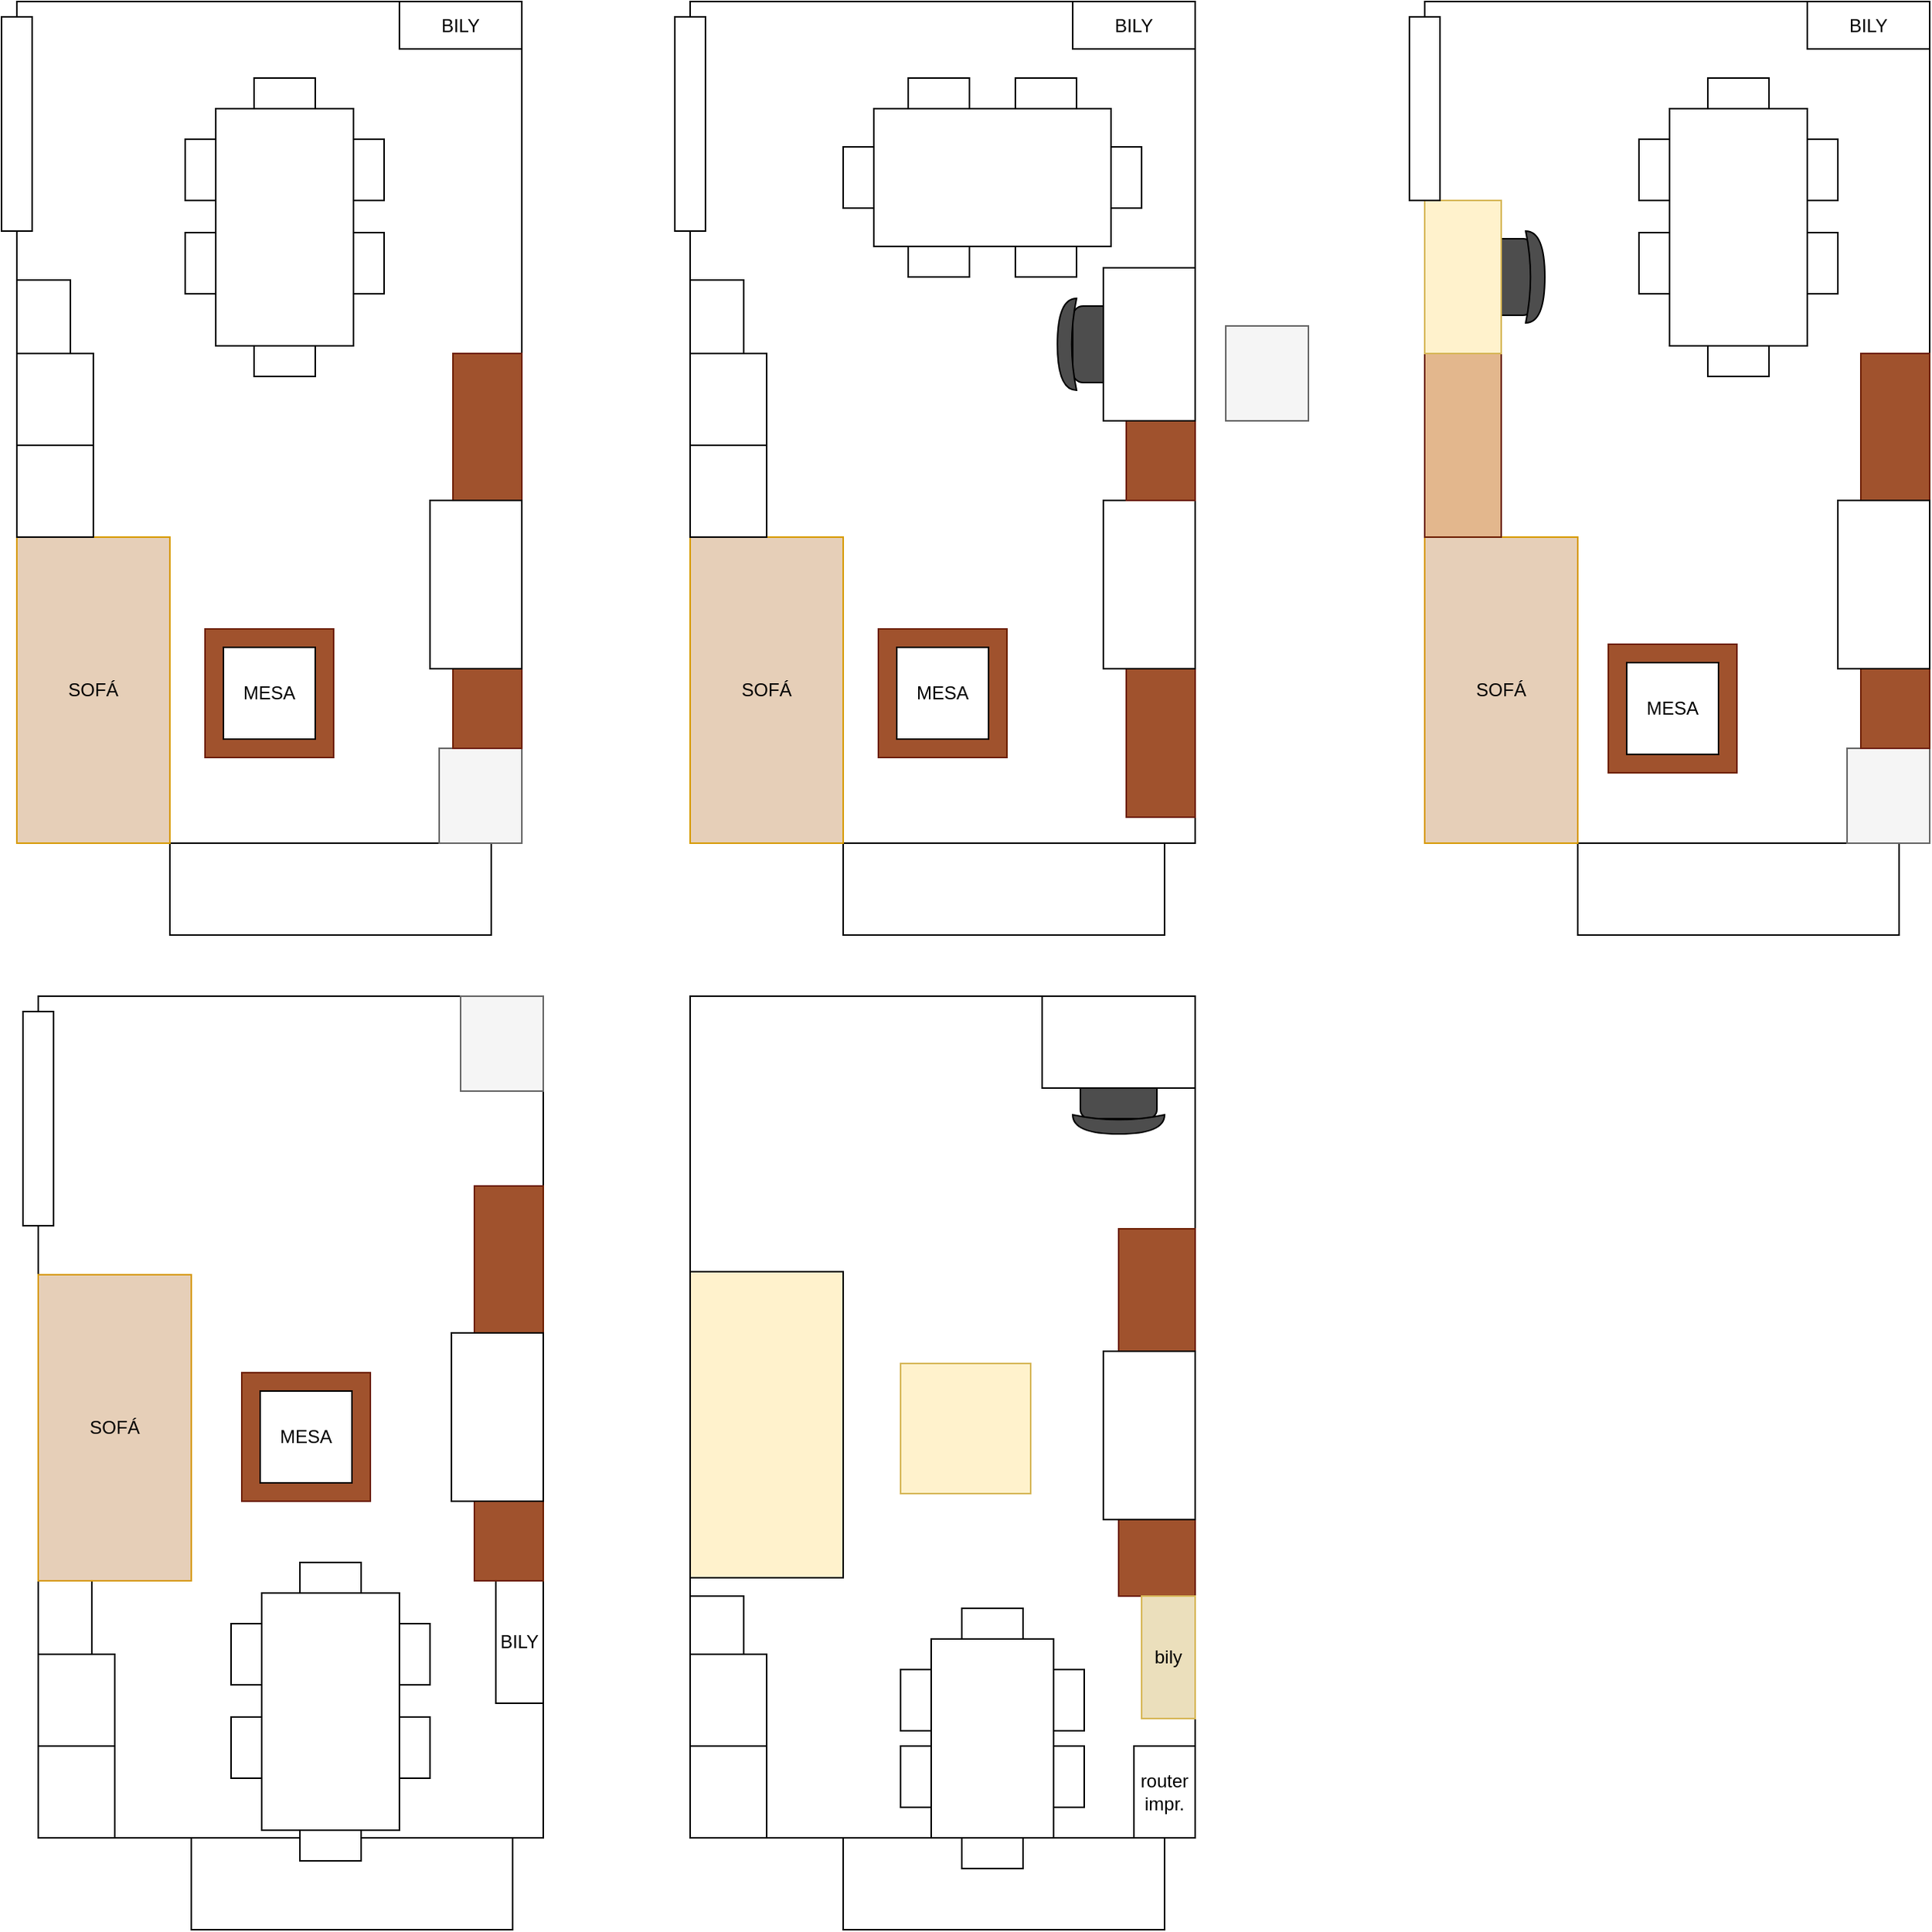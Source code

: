<mxfile version="24.7.12">
  <diagram name="Página-1" id="tUIyZpvcqva7uJNwnDa1">
    <mxGraphModel dx="1594" dy="1951" grid="1" gridSize="10" guides="1" tooltips="1" connect="1" arrows="1" fold="1" page="1" pageScale="1" pageWidth="827" pageHeight="1169" math="0" shadow="0">
      <root>
        <mxCell id="0" />
        <mxCell id="1" parent="0" />
        <mxCell id="8FYOe7-dqjDKeQ7PR2in-4" value="" style="group" parent="1" vertex="1" connectable="0">
          <mxGeometry x="510" y="-470" width="330" height="610" as="geometry" />
        </mxCell>
        <mxCell id="8FYOe7-dqjDKeQ7PR2in-1" value="" style="rounded=0;whiteSpace=wrap;html=1;fillColor=none;" parent="8FYOe7-dqjDKeQ7PR2in-4" vertex="1">
          <mxGeometry width="330" height="550" as="geometry" />
        </mxCell>
        <mxCell id="8FYOe7-dqjDKeQ7PR2in-2" value="" style="rounded=0;whiteSpace=wrap;html=1;fillColor=none;" parent="8FYOe7-dqjDKeQ7PR2in-4" vertex="1">
          <mxGeometry x="100" y="550" width="210" height="60" as="geometry" />
        </mxCell>
        <mxCell id="8FYOe7-dqjDKeQ7PR2in-5" value="" style="rounded=0;whiteSpace=wrap;html=1;" parent="8FYOe7-dqjDKeQ7PR2in-4" vertex="1">
          <mxGeometry y="490" width="50" height="60" as="geometry" />
        </mxCell>
        <mxCell id="8FYOe7-dqjDKeQ7PR2in-6" value="" style="rounded=0;whiteSpace=wrap;html=1;" parent="8FYOe7-dqjDKeQ7PR2in-4" vertex="1">
          <mxGeometry y="430" width="50" height="60" as="geometry" />
        </mxCell>
        <mxCell id="8FYOe7-dqjDKeQ7PR2in-7" value="" style="rounded=0;whiteSpace=wrap;html=1;" parent="8FYOe7-dqjDKeQ7PR2in-4" vertex="1">
          <mxGeometry y="392" width="35" height="38" as="geometry" />
        </mxCell>
        <mxCell id="8FYOe7-dqjDKeQ7PR2in-17" value="" style="group" parent="8FYOe7-dqjDKeQ7PR2in-4" vertex="1" connectable="0">
          <mxGeometry x="137.5" y="400" width="120" height="170" as="geometry" />
        </mxCell>
        <mxCell id="8FYOe7-dqjDKeQ7PR2in-8" value="" style="rounded=0;whiteSpace=wrap;html=1;direction=south;" parent="8FYOe7-dqjDKeQ7PR2in-17" vertex="1">
          <mxGeometry x="20" y="20" width="80" height="130" as="geometry" />
        </mxCell>
        <mxCell id="8FYOe7-dqjDKeQ7PR2in-11" value="" style="rounded=0;whiteSpace=wrap;html=1;" parent="8FYOe7-dqjDKeQ7PR2in-17" vertex="1">
          <mxGeometry x="40" width="40" height="20" as="geometry" />
        </mxCell>
        <mxCell id="8FYOe7-dqjDKeQ7PR2in-12" value="" style="rounded=0;whiteSpace=wrap;html=1;" parent="8FYOe7-dqjDKeQ7PR2in-17" vertex="1">
          <mxGeometry x="40" y="150" width="40" height="20" as="geometry" />
        </mxCell>
        <mxCell id="8FYOe7-dqjDKeQ7PR2in-13" value="" style="rounded=0;whiteSpace=wrap;html=1;direction=south;" parent="8FYOe7-dqjDKeQ7PR2in-17" vertex="1">
          <mxGeometry x="100" y="40" width="20" height="40" as="geometry" />
        </mxCell>
        <mxCell id="8FYOe7-dqjDKeQ7PR2in-14" value="" style="rounded=0;whiteSpace=wrap;html=1;direction=south;" parent="8FYOe7-dqjDKeQ7PR2in-17" vertex="1">
          <mxGeometry x="100" y="90" width="20" height="40" as="geometry" />
        </mxCell>
        <mxCell id="8FYOe7-dqjDKeQ7PR2in-15" value="" style="rounded=0;whiteSpace=wrap;html=1;direction=south;" parent="8FYOe7-dqjDKeQ7PR2in-17" vertex="1">
          <mxGeometry y="90" width="20" height="40" as="geometry" />
        </mxCell>
        <mxCell id="8FYOe7-dqjDKeQ7PR2in-16" value="" style="rounded=0;whiteSpace=wrap;html=1;direction=south;" parent="8FYOe7-dqjDKeQ7PR2in-17" vertex="1">
          <mxGeometry y="40" width="20" height="40" as="geometry" />
        </mxCell>
        <mxCell id="8FYOe7-dqjDKeQ7PR2in-3" value="" style="rounded=0;whiteSpace=wrap;html=1;fillColor=#FFF2CC;" parent="8FYOe7-dqjDKeQ7PR2in-4" vertex="1">
          <mxGeometry y="180" width="100" height="200" as="geometry" />
        </mxCell>
        <mxCell id="8FYOe7-dqjDKeQ7PR2in-10" value="" style="rounded=0;whiteSpace=wrap;html=1;fillColor=#fff2cc;strokeColor=#d6b656;" parent="8FYOe7-dqjDKeQ7PR2in-4" vertex="1">
          <mxGeometry x="137.5" y="240" width="85" height="85" as="geometry" />
        </mxCell>
        <mxCell id="8FYOe7-dqjDKeQ7PR2in-18" value="" style="rounded=0;whiteSpace=wrap;html=1;fillColor=#a0522d;fontColor=#ffffff;strokeColor=#6D1F00;" parent="8FYOe7-dqjDKeQ7PR2in-4" vertex="1">
          <mxGeometry x="280" y="342" width="50" height="50" as="geometry" />
        </mxCell>
        <mxCell id="8FYOe7-dqjDKeQ7PR2in-20" value="" style="rounded=0;whiteSpace=wrap;html=1;fillColor=#a0522d;fontColor=#ffffff;strokeColor=#6D1F00;" parent="8FYOe7-dqjDKeQ7PR2in-4" vertex="1">
          <mxGeometry x="280" y="152" width="50" height="80" as="geometry" />
        </mxCell>
        <mxCell id="8FYOe7-dqjDKeQ7PR2in-21" value="" style="rounded=0;whiteSpace=wrap;html=1;" parent="8FYOe7-dqjDKeQ7PR2in-4" vertex="1">
          <mxGeometry x="270" y="232" width="60" height="110" as="geometry" />
        </mxCell>
        <mxCell id="8FYOe7-dqjDKeQ7PR2in-22" value="router impr." style="rounded=0;whiteSpace=wrap;html=1;" parent="8FYOe7-dqjDKeQ7PR2in-4" vertex="1">
          <mxGeometry x="290" y="490" width="40" height="60" as="geometry" />
        </mxCell>
        <mxCell id="8FYOe7-dqjDKeQ7PR2in-9" value="bily" style="rounded=0;whiteSpace=wrap;html=1;direction=south;fillColor=#EBDFBC;strokeColor=#d6b656;" parent="8FYOe7-dqjDKeQ7PR2in-4" vertex="1">
          <mxGeometry x="295" y="392" width="35" height="80" as="geometry" />
        </mxCell>
        <mxCell id="8FYOe7-dqjDKeQ7PR2in-28" value="" style="group" parent="8FYOe7-dqjDKeQ7PR2in-4" vertex="1" connectable="0">
          <mxGeometry x="250" y="40" width="60" height="50" as="geometry" />
        </mxCell>
        <mxCell id="8FYOe7-dqjDKeQ7PR2in-27" value="" style="rounded=1;whiteSpace=wrap;html=1;direction=south;fillColor=#4D4D4D;" parent="8FYOe7-dqjDKeQ7PR2in-28" vertex="1">
          <mxGeometry x="5" width="50" height="40" as="geometry" />
        </mxCell>
        <mxCell id="8FYOe7-dqjDKeQ7PR2in-24" value="" style="shape=xor;whiteSpace=wrap;html=1;direction=south;fillColor=#4D4D4D;" parent="8FYOe7-dqjDKeQ7PR2in-28" vertex="1">
          <mxGeometry y="37.5" width="60" height="12.5" as="geometry" />
        </mxCell>
        <mxCell id="8FYOe7-dqjDKeQ7PR2in-23" value="" style="rounded=0;whiteSpace=wrap;html=1;" parent="8FYOe7-dqjDKeQ7PR2in-4" vertex="1">
          <mxGeometry x="230" width="100" height="60" as="geometry" />
        </mxCell>
        <mxCell id="rSqmdso0cv4mBmkByA2h-2" value="" style="group" vertex="1" connectable="0" parent="1">
          <mxGeometry x="70" y="-1120" width="330" height="610" as="geometry" />
        </mxCell>
        <mxCell id="rSqmdso0cv4mBmkByA2h-3" value="" style="rounded=0;whiteSpace=wrap;html=1;fillColor=none;" vertex="1" parent="rSqmdso0cv4mBmkByA2h-2">
          <mxGeometry width="330" height="550" as="geometry" />
        </mxCell>
        <mxCell id="rSqmdso0cv4mBmkByA2h-4" value="" style="rounded=0;whiteSpace=wrap;html=1;fillColor=none;" vertex="1" parent="rSqmdso0cv4mBmkByA2h-2">
          <mxGeometry x="100" y="550" width="210" height="60" as="geometry" />
        </mxCell>
        <mxCell id="rSqmdso0cv4mBmkByA2h-5" value="SOFÁ" style="rounded=0;whiteSpace=wrap;html=1;fillColor=#E6CFB8;strokeColor=#d79b00;" vertex="1" parent="rSqmdso0cv4mBmkByA2h-2">
          <mxGeometry y="350" width="100" height="200" as="geometry" />
        </mxCell>
        <mxCell id="rSqmdso0cv4mBmkByA2h-6" value="BILY" style="rounded=0;whiteSpace=wrap;html=1;" vertex="1" parent="rSqmdso0cv4mBmkByA2h-2">
          <mxGeometry x="250" width="80" height="31" as="geometry" />
        </mxCell>
        <mxCell id="rSqmdso0cv4mBmkByA2h-7" value="" style="rounded=0;whiteSpace=wrap;html=1;fillColor=#f5f5f5;fontColor=#333333;strokeColor=#666666;" vertex="1" parent="rSqmdso0cv4mBmkByA2h-2">
          <mxGeometry x="276" y="488" width="54" height="62" as="geometry" />
        </mxCell>
        <mxCell id="rSqmdso0cv4mBmkByA2h-8" value="" style="rounded=0;whiteSpace=wrap;html=1;fillColor=#a0522d;fontColor=#ffffff;strokeColor=#6D1F00;" vertex="1" parent="rSqmdso0cv4mBmkByA2h-2">
          <mxGeometry x="285" y="436" width="45" height="52" as="geometry" />
        </mxCell>
        <mxCell id="rSqmdso0cv4mBmkByA2h-9" value="" style="rounded=0;whiteSpace=wrap;html=1;fillColor=#a0522d;fontColor=#ffffff;strokeColor=#6D1F00;" vertex="1" parent="rSqmdso0cv4mBmkByA2h-2">
          <mxGeometry x="285" y="230" width="45" height="97" as="geometry" />
        </mxCell>
        <mxCell id="rSqmdso0cv4mBmkByA2h-10" value="" style="group" vertex="1" connectable="0" parent="rSqmdso0cv4mBmkByA2h-2">
          <mxGeometry x="123" y="410" width="84" height="84" as="geometry" />
        </mxCell>
        <mxCell id="rSqmdso0cv4mBmkByA2h-11" value="" style="rounded=0;whiteSpace=wrap;html=1;fillColor=#a0522d;fontColor=#ffffff;strokeColor=#6D1F00;" vertex="1" parent="rSqmdso0cv4mBmkByA2h-10">
          <mxGeometry width="84" height="84" as="geometry" />
        </mxCell>
        <mxCell id="rSqmdso0cv4mBmkByA2h-12" value="MESA" style="rounded=0;whiteSpace=wrap;html=1;" vertex="1" parent="rSqmdso0cv4mBmkByA2h-10">
          <mxGeometry x="12" y="12" width="60" height="60" as="geometry" />
        </mxCell>
        <mxCell id="rSqmdso0cv4mBmkByA2h-13" value="" style="rounded=0;whiteSpace=wrap;html=1;" vertex="1" parent="rSqmdso0cv4mBmkByA2h-2">
          <mxGeometry y="290" width="50" height="60" as="geometry" />
        </mxCell>
        <mxCell id="rSqmdso0cv4mBmkByA2h-14" value="" style="rounded=0;whiteSpace=wrap;html=1;" vertex="1" parent="rSqmdso0cv4mBmkByA2h-2">
          <mxGeometry y="230" width="50" height="60" as="geometry" />
        </mxCell>
        <mxCell id="rSqmdso0cv4mBmkByA2h-15" value="" style="rounded=0;whiteSpace=wrap;html=1;" vertex="1" parent="rSqmdso0cv4mBmkByA2h-2">
          <mxGeometry y="182" width="35" height="48" as="geometry" />
        </mxCell>
        <mxCell id="rSqmdso0cv4mBmkByA2h-16" value="" style="rounded=0;whiteSpace=wrap;html=1;" vertex="1" parent="rSqmdso0cv4mBmkByA2h-2">
          <mxGeometry x="270" y="326" width="60" height="110" as="geometry" />
        </mxCell>
        <mxCell id="rSqmdso0cv4mBmkByA2h-17" value="" style="group" vertex="1" connectable="0" parent="rSqmdso0cv4mBmkByA2h-2">
          <mxGeometry x="110" y="50" width="130" height="195" as="geometry" />
        </mxCell>
        <mxCell id="rSqmdso0cv4mBmkByA2h-18" value="" style="rounded=0;whiteSpace=wrap;html=1;direction=south;" vertex="1" parent="rSqmdso0cv4mBmkByA2h-17">
          <mxGeometry x="20" y="20" width="90" height="155" as="geometry" />
        </mxCell>
        <mxCell id="rSqmdso0cv4mBmkByA2h-19" value="" style="rounded=0;whiteSpace=wrap;html=1;" vertex="1" parent="rSqmdso0cv4mBmkByA2h-17">
          <mxGeometry x="45" width="40" height="20" as="geometry" />
        </mxCell>
        <mxCell id="rSqmdso0cv4mBmkByA2h-20" value="" style="rounded=0;whiteSpace=wrap;html=1;" vertex="1" parent="rSqmdso0cv4mBmkByA2h-17">
          <mxGeometry x="45" y="175" width="40" height="20" as="geometry" />
        </mxCell>
        <mxCell id="rSqmdso0cv4mBmkByA2h-21" value="" style="rounded=0;whiteSpace=wrap;html=1;direction=south;" vertex="1" parent="rSqmdso0cv4mBmkByA2h-17">
          <mxGeometry x="110" y="40" width="20" height="40" as="geometry" />
        </mxCell>
        <mxCell id="rSqmdso0cv4mBmkByA2h-22" value="" style="rounded=0;whiteSpace=wrap;html=1;direction=south;" vertex="1" parent="rSqmdso0cv4mBmkByA2h-17">
          <mxGeometry x="110" y="101" width="20" height="40" as="geometry" />
        </mxCell>
        <mxCell id="rSqmdso0cv4mBmkByA2h-23" value="" style="rounded=0;whiteSpace=wrap;html=1;direction=south;" vertex="1" parent="rSqmdso0cv4mBmkByA2h-17">
          <mxGeometry y="101" width="20" height="40" as="geometry" />
        </mxCell>
        <mxCell id="rSqmdso0cv4mBmkByA2h-24" value="" style="rounded=0;whiteSpace=wrap;html=1;direction=south;" vertex="1" parent="rSqmdso0cv4mBmkByA2h-17">
          <mxGeometry y="40" width="20" height="40" as="geometry" />
        </mxCell>
        <mxCell id="rSqmdso0cv4mBmkByA2h-25" value="" style="rounded=0;whiteSpace=wrap;html=1;" vertex="1" parent="1">
          <mxGeometry x="60" y="-1110" width="20" height="140" as="geometry" />
        </mxCell>
        <mxCell id="rSqmdso0cv4mBmkByA2h-26" value="" style="group" vertex="1" connectable="0" parent="1">
          <mxGeometry x="84" y="-470" width="330" height="610" as="geometry" />
        </mxCell>
        <mxCell id="rSqmdso0cv4mBmkByA2h-27" value="" style="rounded=0;whiteSpace=wrap;html=1;fillColor=none;" vertex="1" parent="rSqmdso0cv4mBmkByA2h-26">
          <mxGeometry width="330" height="550" as="geometry" />
        </mxCell>
        <mxCell id="rSqmdso0cv4mBmkByA2h-28" value="" style="rounded=0;whiteSpace=wrap;html=1;fillColor=none;" vertex="1" parent="rSqmdso0cv4mBmkByA2h-26">
          <mxGeometry x="100" y="550" width="210" height="60" as="geometry" />
        </mxCell>
        <mxCell id="rSqmdso0cv4mBmkByA2h-30" value="BILY" style="rounded=0;whiteSpace=wrap;html=1;direction=south;" vertex="1" parent="rSqmdso0cv4mBmkByA2h-26">
          <mxGeometry x="299" y="382" width="31" height="80" as="geometry" />
        </mxCell>
        <mxCell id="rSqmdso0cv4mBmkByA2h-31" value="" style="rounded=0;whiteSpace=wrap;html=1;fillColor=#f5f5f5;fontColor=#333333;strokeColor=#666666;" vertex="1" parent="rSqmdso0cv4mBmkByA2h-26">
          <mxGeometry x="276" width="54" height="62" as="geometry" />
        </mxCell>
        <mxCell id="rSqmdso0cv4mBmkByA2h-32" value="" style="rounded=0;whiteSpace=wrap;html=1;fillColor=#a0522d;fontColor=#ffffff;strokeColor=#6D1F00;" vertex="1" parent="rSqmdso0cv4mBmkByA2h-26">
          <mxGeometry x="285" y="330" width="45" height="52" as="geometry" />
        </mxCell>
        <mxCell id="rSqmdso0cv4mBmkByA2h-33" value="" style="rounded=0;whiteSpace=wrap;html=1;fillColor=#a0522d;fontColor=#ffffff;strokeColor=#6D1F00;" vertex="1" parent="rSqmdso0cv4mBmkByA2h-26">
          <mxGeometry x="285" y="124" width="45" height="97" as="geometry" />
        </mxCell>
        <mxCell id="rSqmdso0cv4mBmkByA2h-37" value="" style="rounded=0;whiteSpace=wrap;html=1;" vertex="1" parent="rSqmdso0cv4mBmkByA2h-26">
          <mxGeometry y="490" width="50" height="60" as="geometry" />
        </mxCell>
        <mxCell id="rSqmdso0cv4mBmkByA2h-38" value="" style="rounded=0;whiteSpace=wrap;html=1;" vertex="1" parent="rSqmdso0cv4mBmkByA2h-26">
          <mxGeometry y="430" width="50" height="60" as="geometry" />
        </mxCell>
        <mxCell id="rSqmdso0cv4mBmkByA2h-39" value="" style="rounded=0;whiteSpace=wrap;html=1;" vertex="1" parent="rSqmdso0cv4mBmkByA2h-26">
          <mxGeometry y="382" width="35" height="48" as="geometry" />
        </mxCell>
        <mxCell id="rSqmdso0cv4mBmkByA2h-40" value="" style="rounded=0;whiteSpace=wrap;html=1;" vertex="1" parent="rSqmdso0cv4mBmkByA2h-26">
          <mxGeometry x="270" y="220" width="60" height="110" as="geometry" />
        </mxCell>
        <mxCell id="rSqmdso0cv4mBmkByA2h-41" value="" style="group" vertex="1" connectable="0" parent="rSqmdso0cv4mBmkByA2h-26">
          <mxGeometry x="126" y="370" width="130" height="195" as="geometry" />
        </mxCell>
        <mxCell id="rSqmdso0cv4mBmkByA2h-42" value="" style="rounded=0;whiteSpace=wrap;html=1;direction=south;" vertex="1" parent="rSqmdso0cv4mBmkByA2h-41">
          <mxGeometry x="20" y="20" width="90" height="155" as="geometry" />
        </mxCell>
        <mxCell id="rSqmdso0cv4mBmkByA2h-43" value="" style="rounded=0;whiteSpace=wrap;html=1;" vertex="1" parent="rSqmdso0cv4mBmkByA2h-41">
          <mxGeometry x="45" width="40" height="20" as="geometry" />
        </mxCell>
        <mxCell id="rSqmdso0cv4mBmkByA2h-44" value="" style="rounded=0;whiteSpace=wrap;html=1;" vertex="1" parent="rSqmdso0cv4mBmkByA2h-41">
          <mxGeometry x="45" y="175" width="40" height="20" as="geometry" />
        </mxCell>
        <mxCell id="rSqmdso0cv4mBmkByA2h-45" value="" style="rounded=0;whiteSpace=wrap;html=1;direction=south;" vertex="1" parent="rSqmdso0cv4mBmkByA2h-41">
          <mxGeometry x="110" y="40" width="20" height="40" as="geometry" />
        </mxCell>
        <mxCell id="rSqmdso0cv4mBmkByA2h-46" value="" style="rounded=0;whiteSpace=wrap;html=1;direction=south;" vertex="1" parent="rSqmdso0cv4mBmkByA2h-41">
          <mxGeometry x="110" y="101" width="20" height="40" as="geometry" />
        </mxCell>
        <mxCell id="rSqmdso0cv4mBmkByA2h-47" value="" style="rounded=0;whiteSpace=wrap;html=1;direction=south;" vertex="1" parent="rSqmdso0cv4mBmkByA2h-41">
          <mxGeometry y="101" width="20" height="40" as="geometry" />
        </mxCell>
        <mxCell id="rSqmdso0cv4mBmkByA2h-48" value="" style="rounded=0;whiteSpace=wrap;html=1;direction=south;" vertex="1" parent="rSqmdso0cv4mBmkByA2h-41">
          <mxGeometry y="40" width="20" height="40" as="geometry" />
        </mxCell>
        <mxCell id="rSqmdso0cv4mBmkByA2h-29" value="SOFÁ" style="rounded=0;whiteSpace=wrap;html=1;fillColor=#E6CFB8;strokeColor=#d79b00;" vertex="1" parent="rSqmdso0cv4mBmkByA2h-26">
          <mxGeometry y="182" width="100" height="200" as="geometry" />
        </mxCell>
        <mxCell id="rSqmdso0cv4mBmkByA2h-34" value="" style="group" vertex="1" connectable="0" parent="rSqmdso0cv4mBmkByA2h-26">
          <mxGeometry x="133" y="246" width="84" height="84" as="geometry" />
        </mxCell>
        <mxCell id="rSqmdso0cv4mBmkByA2h-35" value="" style="rounded=0;whiteSpace=wrap;html=1;fillColor=#a0522d;fontColor=#ffffff;strokeColor=#6D1F00;" vertex="1" parent="rSqmdso0cv4mBmkByA2h-34">
          <mxGeometry width="84" height="84" as="geometry" />
        </mxCell>
        <mxCell id="rSqmdso0cv4mBmkByA2h-36" value="MESA" style="rounded=0;whiteSpace=wrap;html=1;" vertex="1" parent="rSqmdso0cv4mBmkByA2h-34">
          <mxGeometry x="12" y="12" width="60" height="60" as="geometry" />
        </mxCell>
        <mxCell id="rSqmdso0cv4mBmkByA2h-49" value="" style="rounded=0;whiteSpace=wrap;html=1;" vertex="1" parent="1">
          <mxGeometry x="74" y="-460" width="20" height="140" as="geometry" />
        </mxCell>
        <mxCell id="rSqmdso0cv4mBmkByA2h-50" value="" style="group" vertex="1" connectable="0" parent="1">
          <mxGeometry x="510" y="-1120" width="330" height="610" as="geometry" />
        </mxCell>
        <mxCell id="rSqmdso0cv4mBmkByA2h-51" value="" style="rounded=0;whiteSpace=wrap;html=1;fillColor=none;" vertex="1" parent="rSqmdso0cv4mBmkByA2h-50">
          <mxGeometry width="330" height="550" as="geometry" />
        </mxCell>
        <mxCell id="rSqmdso0cv4mBmkByA2h-52" value="" style="rounded=0;whiteSpace=wrap;html=1;fillColor=none;" vertex="1" parent="rSqmdso0cv4mBmkByA2h-50">
          <mxGeometry x="100" y="550" width="210" height="60" as="geometry" />
        </mxCell>
        <mxCell id="rSqmdso0cv4mBmkByA2h-53" value="SOFÁ" style="rounded=0;whiteSpace=wrap;html=1;fillColor=#E6CFB8;strokeColor=#d79b00;" vertex="1" parent="rSqmdso0cv4mBmkByA2h-50">
          <mxGeometry y="350" width="100" height="200" as="geometry" />
        </mxCell>
        <mxCell id="rSqmdso0cv4mBmkByA2h-54" value="BILY" style="rounded=0;whiteSpace=wrap;html=1;" vertex="1" parent="rSqmdso0cv4mBmkByA2h-50">
          <mxGeometry x="250" width="80" height="31" as="geometry" />
        </mxCell>
        <mxCell id="rSqmdso0cv4mBmkByA2h-57" value="" style="rounded=0;whiteSpace=wrap;html=1;fillColor=#a0522d;fontColor=#ffffff;strokeColor=#6D1F00;" vertex="1" parent="rSqmdso0cv4mBmkByA2h-50">
          <mxGeometry x="285" y="436" width="45" height="97" as="geometry" />
        </mxCell>
        <mxCell id="rSqmdso0cv4mBmkByA2h-58" value="" style="group" vertex="1" connectable="0" parent="rSqmdso0cv4mBmkByA2h-50">
          <mxGeometry x="123" y="410" width="84" height="84" as="geometry" />
        </mxCell>
        <mxCell id="rSqmdso0cv4mBmkByA2h-59" value="" style="rounded=0;whiteSpace=wrap;html=1;fillColor=#a0522d;fontColor=#ffffff;strokeColor=#6D1F00;" vertex="1" parent="rSqmdso0cv4mBmkByA2h-58">
          <mxGeometry width="84" height="84" as="geometry" />
        </mxCell>
        <mxCell id="rSqmdso0cv4mBmkByA2h-60" value="MESA" style="rounded=0;whiteSpace=wrap;html=1;" vertex="1" parent="rSqmdso0cv4mBmkByA2h-58">
          <mxGeometry x="12" y="12" width="60" height="60" as="geometry" />
        </mxCell>
        <mxCell id="rSqmdso0cv4mBmkByA2h-61" value="" style="rounded=0;whiteSpace=wrap;html=1;" vertex="1" parent="rSqmdso0cv4mBmkByA2h-50">
          <mxGeometry y="290" width="50" height="60" as="geometry" />
        </mxCell>
        <mxCell id="rSqmdso0cv4mBmkByA2h-62" value="" style="rounded=0;whiteSpace=wrap;html=1;" vertex="1" parent="rSqmdso0cv4mBmkByA2h-50">
          <mxGeometry y="230" width="50" height="60" as="geometry" />
        </mxCell>
        <mxCell id="rSqmdso0cv4mBmkByA2h-63" value="" style="rounded=0;whiteSpace=wrap;html=1;" vertex="1" parent="rSqmdso0cv4mBmkByA2h-50">
          <mxGeometry y="182" width="35" height="48" as="geometry" />
        </mxCell>
        <mxCell id="rSqmdso0cv4mBmkByA2h-64" value="" style="rounded=0;whiteSpace=wrap;html=1;" vertex="1" parent="rSqmdso0cv4mBmkByA2h-50">
          <mxGeometry x="270" y="326" width="60" height="110" as="geometry" />
        </mxCell>
        <mxCell id="rSqmdso0cv4mBmkByA2h-76" value="" style="group" vertex="1" connectable="0" parent="rSqmdso0cv4mBmkByA2h-50">
          <mxGeometry x="100" y="50" width="195" height="130" as="geometry" />
        </mxCell>
        <mxCell id="rSqmdso0cv4mBmkByA2h-66" value="" style="rounded=0;whiteSpace=wrap;html=1;direction=west;" vertex="1" parent="rSqmdso0cv4mBmkByA2h-76">
          <mxGeometry x="20" y="20" width="155" height="90" as="geometry" />
        </mxCell>
        <mxCell id="rSqmdso0cv4mBmkByA2h-67" value="" style="rounded=0;whiteSpace=wrap;html=1;" vertex="1" parent="rSqmdso0cv4mBmkByA2h-76">
          <mxGeometry x="42.5" width="40" height="20" as="geometry" />
        </mxCell>
        <mxCell id="rSqmdso0cv4mBmkByA2h-68" value="" style="rounded=0;whiteSpace=wrap;html=1;" vertex="1" parent="rSqmdso0cv4mBmkByA2h-76">
          <mxGeometry x="42.5" y="110" width="40" height="20" as="geometry" />
        </mxCell>
        <mxCell id="rSqmdso0cv4mBmkByA2h-70" value="" style="rounded=0;whiteSpace=wrap;html=1;direction=south;" vertex="1" parent="rSqmdso0cv4mBmkByA2h-76">
          <mxGeometry x="175" y="45" width="20" height="40" as="geometry" />
        </mxCell>
        <mxCell id="rSqmdso0cv4mBmkByA2h-71" value="" style="rounded=0;whiteSpace=wrap;html=1;direction=south;" vertex="1" parent="rSqmdso0cv4mBmkByA2h-76">
          <mxGeometry y="45" width="20" height="40" as="geometry" />
        </mxCell>
        <mxCell id="rSqmdso0cv4mBmkByA2h-74" value="" style="rounded=0;whiteSpace=wrap;html=1;" vertex="1" parent="rSqmdso0cv4mBmkByA2h-76">
          <mxGeometry x="112.5" width="40" height="20" as="geometry" />
        </mxCell>
        <mxCell id="rSqmdso0cv4mBmkByA2h-75" value="" style="rounded=0;whiteSpace=wrap;html=1;" vertex="1" parent="rSqmdso0cv4mBmkByA2h-76">
          <mxGeometry x="112.5" y="110" width="40" height="20" as="geometry" />
        </mxCell>
        <mxCell id="rSqmdso0cv4mBmkByA2h-56" value="" style="rounded=0;whiteSpace=wrap;html=1;fillColor=#a0522d;fontColor=#ffffff;strokeColor=#6D1F00;" vertex="1" parent="rSqmdso0cv4mBmkByA2h-50">
          <mxGeometry x="285" y="274" width="45" height="52" as="geometry" />
        </mxCell>
        <mxCell id="rSqmdso0cv4mBmkByA2h-78" value="" style="rounded=1;whiteSpace=wrap;html=1;direction=south;fillColor=#4D4D4D;" vertex="1" parent="rSqmdso0cv4mBmkByA2h-50">
          <mxGeometry x="250" y="199" width="45" height="50" as="geometry" />
        </mxCell>
        <mxCell id="rSqmdso0cv4mBmkByA2h-79" value="" style="shape=xor;whiteSpace=wrap;html=1;direction=west;fillColor=#4D4D4D;" vertex="1" parent="rSqmdso0cv4mBmkByA2h-50">
          <mxGeometry x="240" y="194" width="12.5" height="60" as="geometry" />
        </mxCell>
        <mxCell id="rSqmdso0cv4mBmkByA2h-80" value="" style="rounded=0;whiteSpace=wrap;html=1;direction=south;" vertex="1" parent="rSqmdso0cv4mBmkByA2h-50">
          <mxGeometry x="270" y="174" width="60" height="100" as="geometry" />
        </mxCell>
        <mxCell id="rSqmdso0cv4mBmkByA2h-73" value="" style="rounded=0;whiteSpace=wrap;html=1;" vertex="1" parent="1">
          <mxGeometry x="500" y="-1110" width="20" height="140" as="geometry" />
        </mxCell>
        <mxCell id="rSqmdso0cv4mBmkByA2h-55" value="" style="rounded=0;whiteSpace=wrap;html=1;fillColor=#f5f5f5;fontColor=#333333;strokeColor=#666666;" vertex="1" parent="1">
          <mxGeometry x="860" y="-908" width="54" height="62" as="geometry" />
        </mxCell>
        <mxCell id="rSqmdso0cv4mBmkByA2h-81" value="" style="group" vertex="1" connectable="0" parent="1">
          <mxGeometry x="990" y="-1120" width="330" height="610" as="geometry" />
        </mxCell>
        <mxCell id="rSqmdso0cv4mBmkByA2h-82" value="" style="rounded=0;whiteSpace=wrap;html=1;fillColor=none;" vertex="1" parent="rSqmdso0cv4mBmkByA2h-81">
          <mxGeometry width="330" height="550" as="geometry" />
        </mxCell>
        <mxCell id="rSqmdso0cv4mBmkByA2h-83" value="" style="rounded=0;whiteSpace=wrap;html=1;fillColor=none;" vertex="1" parent="rSqmdso0cv4mBmkByA2h-81">
          <mxGeometry x="100" y="550" width="210" height="60" as="geometry" />
        </mxCell>
        <mxCell id="rSqmdso0cv4mBmkByA2h-84" value="SOFÁ" style="rounded=0;whiteSpace=wrap;html=1;fillColor=#E6CFB8;strokeColor=#d79b00;" vertex="1" parent="rSqmdso0cv4mBmkByA2h-81">
          <mxGeometry y="350" width="100" height="200" as="geometry" />
        </mxCell>
        <mxCell id="rSqmdso0cv4mBmkByA2h-85" value="BILY" style="rounded=0;whiteSpace=wrap;html=1;" vertex="1" parent="rSqmdso0cv4mBmkByA2h-81">
          <mxGeometry x="250" width="80" height="31" as="geometry" />
        </mxCell>
        <mxCell id="rSqmdso0cv4mBmkByA2h-86" value="" style="rounded=0;whiteSpace=wrap;html=1;fillColor=#f5f5f5;fontColor=#333333;strokeColor=#666666;" vertex="1" parent="rSqmdso0cv4mBmkByA2h-81">
          <mxGeometry x="276" y="488" width="54" height="62" as="geometry" />
        </mxCell>
        <mxCell id="rSqmdso0cv4mBmkByA2h-87" value="" style="rounded=0;whiteSpace=wrap;html=1;fillColor=#a0522d;fontColor=#ffffff;strokeColor=#6D1F00;" vertex="1" parent="rSqmdso0cv4mBmkByA2h-81">
          <mxGeometry x="285" y="436" width="45" height="52" as="geometry" />
        </mxCell>
        <mxCell id="rSqmdso0cv4mBmkByA2h-88" value="" style="rounded=0;whiteSpace=wrap;html=1;fillColor=#a0522d;fontColor=#ffffff;strokeColor=#6D1F00;" vertex="1" parent="rSqmdso0cv4mBmkByA2h-81">
          <mxGeometry x="285" y="230" width="45" height="97" as="geometry" />
        </mxCell>
        <mxCell id="rSqmdso0cv4mBmkByA2h-89" value="" style="group" vertex="1" connectable="0" parent="rSqmdso0cv4mBmkByA2h-81">
          <mxGeometry x="120" y="420" width="84" height="84" as="geometry" />
        </mxCell>
        <mxCell id="rSqmdso0cv4mBmkByA2h-90" value="" style="rounded=0;whiteSpace=wrap;html=1;fillColor=#a0522d;fontColor=#ffffff;strokeColor=#6D1F00;" vertex="1" parent="rSqmdso0cv4mBmkByA2h-89">
          <mxGeometry width="84" height="84" as="geometry" />
        </mxCell>
        <mxCell id="rSqmdso0cv4mBmkByA2h-91" value="MESA" style="rounded=0;whiteSpace=wrap;html=1;" vertex="1" parent="rSqmdso0cv4mBmkByA2h-89">
          <mxGeometry x="12" y="12" width="60" height="60" as="geometry" />
        </mxCell>
        <mxCell id="rSqmdso0cv4mBmkByA2h-92" value="" style="rounded=0;whiteSpace=wrap;html=1;fillColor=#E3B78D;fontColor=#ffffff;strokeColor=#6D1F00;" vertex="1" parent="rSqmdso0cv4mBmkByA2h-81">
          <mxGeometry y="230" width="50" height="120" as="geometry" />
        </mxCell>
        <mxCell id="rSqmdso0cv4mBmkByA2h-95" value="" style="rounded=0;whiteSpace=wrap;html=1;" vertex="1" parent="rSqmdso0cv4mBmkByA2h-81">
          <mxGeometry x="270" y="326" width="60" height="110" as="geometry" />
        </mxCell>
        <mxCell id="rSqmdso0cv4mBmkByA2h-96" value="" style="group" vertex="1" connectable="0" parent="rSqmdso0cv4mBmkByA2h-81">
          <mxGeometry x="140" y="50" width="130" height="195" as="geometry" />
        </mxCell>
        <mxCell id="rSqmdso0cv4mBmkByA2h-97" value="" style="rounded=0;whiteSpace=wrap;html=1;direction=south;" vertex="1" parent="rSqmdso0cv4mBmkByA2h-96">
          <mxGeometry x="20" y="20" width="90" height="155" as="geometry" />
        </mxCell>
        <mxCell id="rSqmdso0cv4mBmkByA2h-98" value="" style="rounded=0;whiteSpace=wrap;html=1;" vertex="1" parent="rSqmdso0cv4mBmkByA2h-96">
          <mxGeometry x="45" width="40" height="20" as="geometry" />
        </mxCell>
        <mxCell id="rSqmdso0cv4mBmkByA2h-99" value="" style="rounded=0;whiteSpace=wrap;html=1;" vertex="1" parent="rSqmdso0cv4mBmkByA2h-96">
          <mxGeometry x="45" y="175" width="40" height="20" as="geometry" />
        </mxCell>
        <mxCell id="rSqmdso0cv4mBmkByA2h-100" value="" style="rounded=0;whiteSpace=wrap;html=1;direction=south;" vertex="1" parent="rSqmdso0cv4mBmkByA2h-96">
          <mxGeometry x="110" y="40" width="20" height="40" as="geometry" />
        </mxCell>
        <mxCell id="rSqmdso0cv4mBmkByA2h-101" value="" style="rounded=0;whiteSpace=wrap;html=1;direction=south;" vertex="1" parent="rSqmdso0cv4mBmkByA2h-96">
          <mxGeometry x="110" y="101" width="20" height="40" as="geometry" />
        </mxCell>
        <mxCell id="rSqmdso0cv4mBmkByA2h-102" value="" style="rounded=0;whiteSpace=wrap;html=1;direction=south;" vertex="1" parent="rSqmdso0cv4mBmkByA2h-96">
          <mxGeometry y="101" width="20" height="40" as="geometry" />
        </mxCell>
        <mxCell id="rSqmdso0cv4mBmkByA2h-103" value="" style="rounded=0;whiteSpace=wrap;html=1;direction=south;" vertex="1" parent="rSqmdso0cv4mBmkByA2h-96">
          <mxGeometry y="40" width="20" height="40" as="geometry" />
        </mxCell>
        <mxCell id="rSqmdso0cv4mBmkByA2h-105" value="" style="rounded=1;whiteSpace=wrap;html=1;direction=south;fillColor=#4D4D4D;" vertex="1" parent="rSqmdso0cv4mBmkByA2h-81">
          <mxGeometry x="26" y="155" width="45" height="50" as="geometry" />
        </mxCell>
        <mxCell id="rSqmdso0cv4mBmkByA2h-106" value="" style="shape=xor;whiteSpace=wrap;html=1;direction=east;fillColor=#4D4D4D;" vertex="1" parent="rSqmdso0cv4mBmkByA2h-81">
          <mxGeometry x="66" y="150" width="12.5" height="60" as="geometry" />
        </mxCell>
        <mxCell id="rSqmdso0cv4mBmkByA2h-107" value="" style="rounded=0;whiteSpace=wrap;html=1;direction=south;fillColor=#fff2cc;strokeColor=#d6b656;" vertex="1" parent="rSqmdso0cv4mBmkByA2h-81">
          <mxGeometry y="130" width="50" height="100" as="geometry" />
        </mxCell>
        <mxCell id="rSqmdso0cv4mBmkByA2h-104" value="" style="rounded=0;whiteSpace=wrap;html=1;" vertex="1" parent="1">
          <mxGeometry x="980" y="-1110" width="20" height="120" as="geometry" />
        </mxCell>
      </root>
    </mxGraphModel>
  </diagram>
</mxfile>
